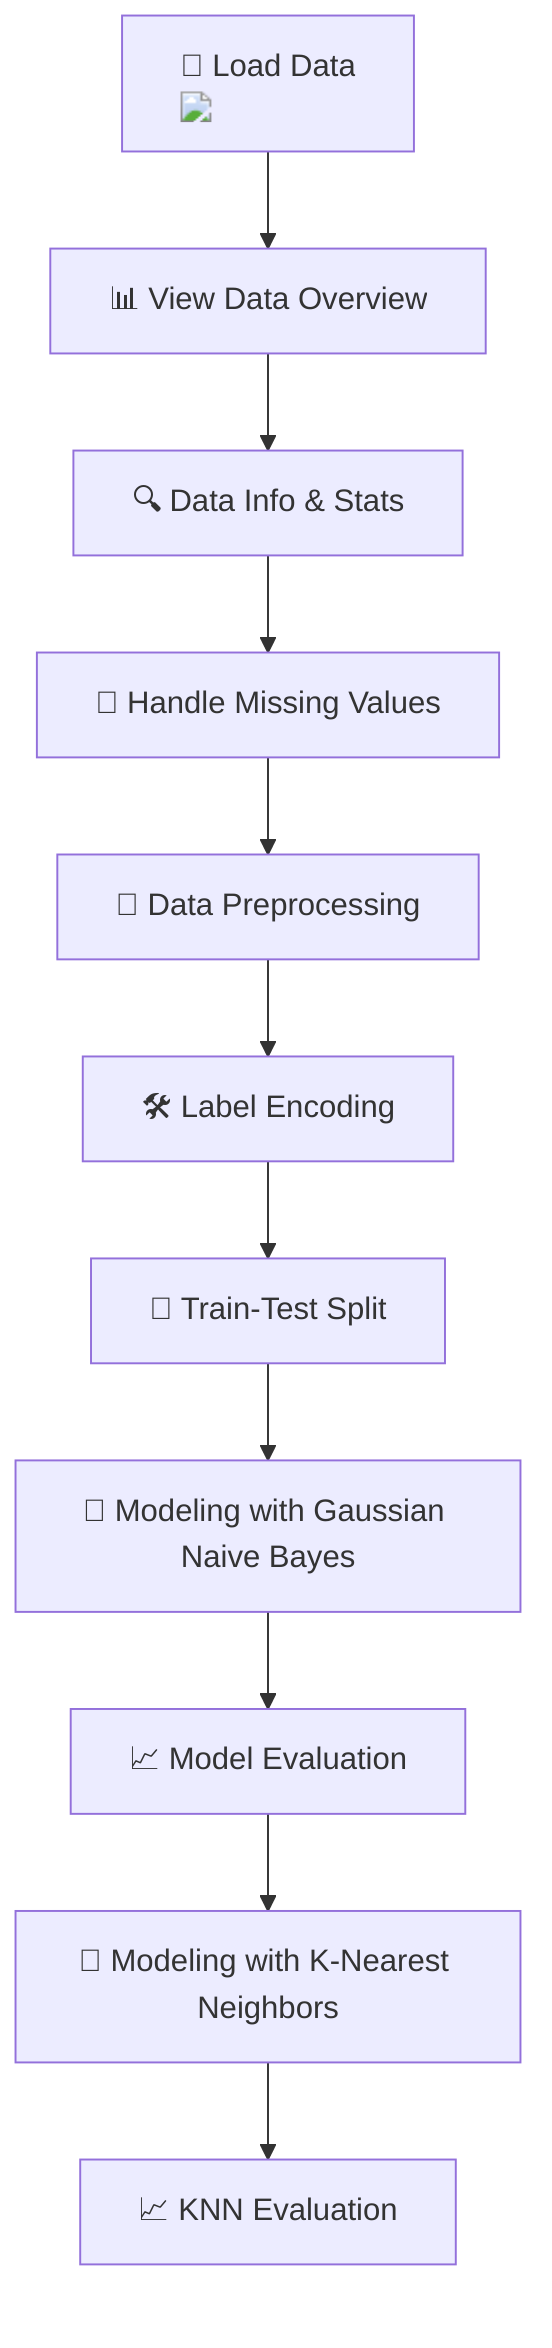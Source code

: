 flowchart TD
    A["📂 Load Data <img src='icons/file.svg' />"] --> B["📊 View Data Overview"]
    B --> C["🔍 Data Info & Stats"]
    C --> D["🔄 Handle Missing Values"]
    D --> E["🔧 Data Preprocessing"]
    E --> F["🛠️ Label Encoding"]
    F --> G["📌 Train-Test Split"]
    G --> H["🤖 Modeling with Gaussian Naive Bayes"]
    H --> I["📈 Model Evaluation"]
    I --> J["🤖 Modeling with K-Nearest Neighbors"]
    J --> K["📈 KNN Evaluation"]